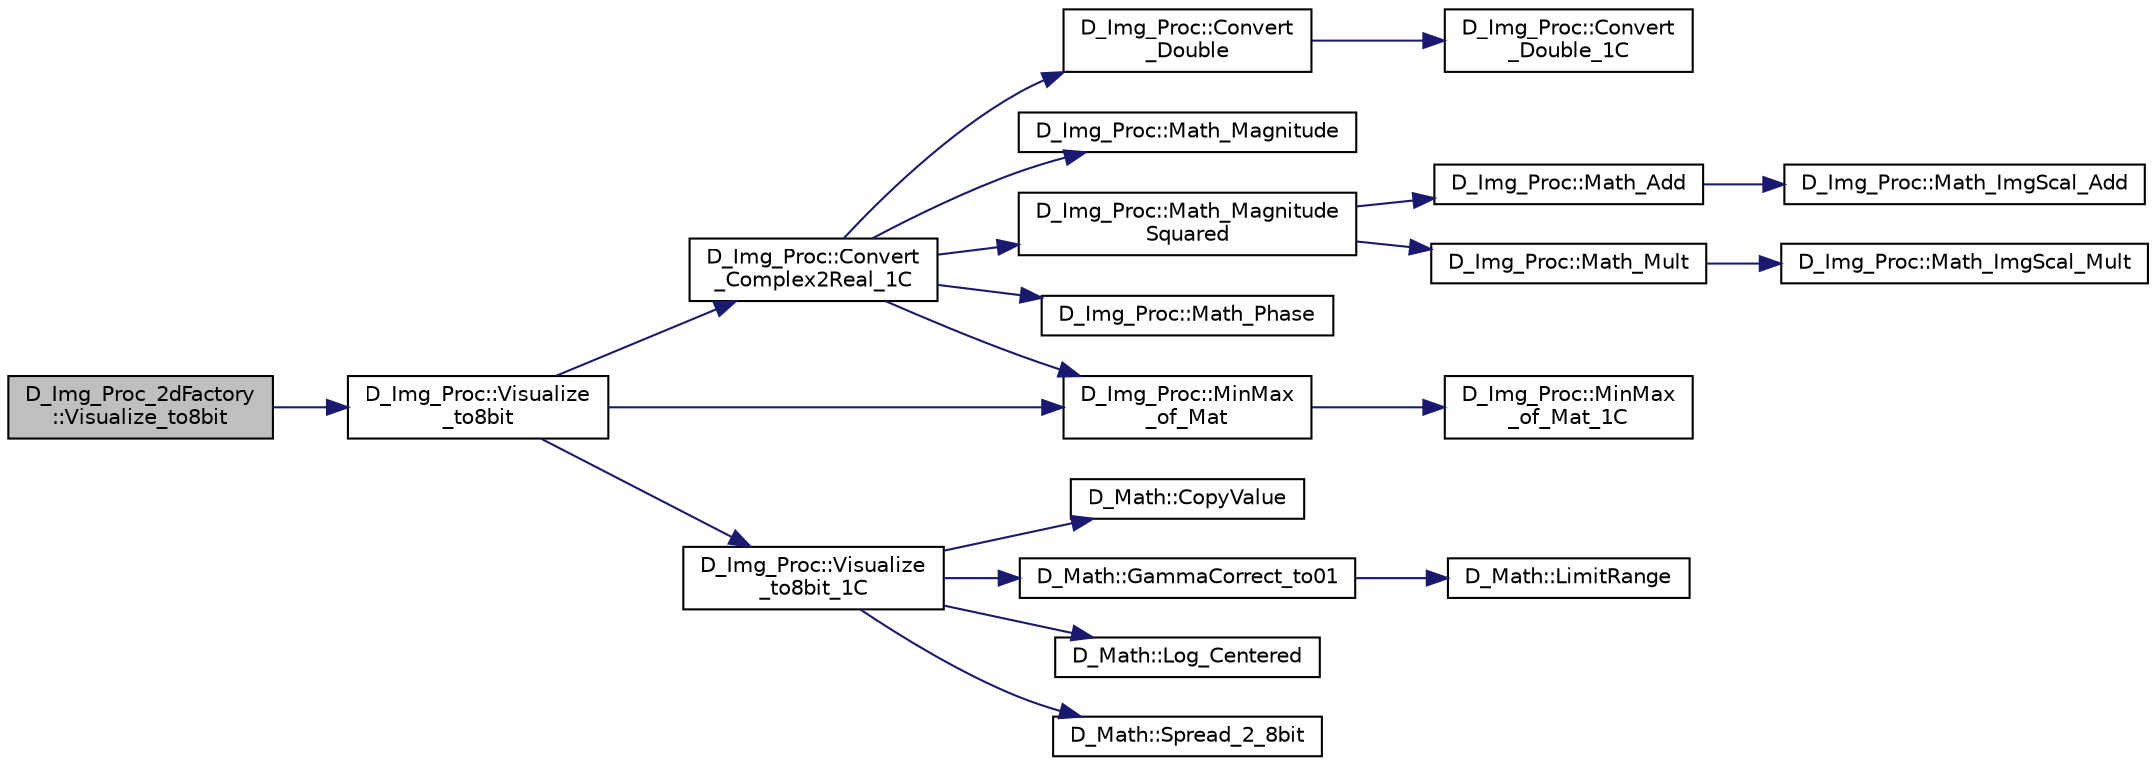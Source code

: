 digraph "D_Img_Proc_2dFactory::Visualize_to8bit"
{
 // LATEX_PDF_SIZE
  edge [fontname="Helvetica",fontsize="10",labelfontname="Helvetica",labelfontsize="10"];
  node [fontname="Helvetica",fontsize="10",shape=record];
  rankdir="LR";
  Node1 [label="D_Img_Proc_2dFactory\l::Visualize_to8bit",height=0.2,width=0.4,color="black", fillcolor="grey75", style="filled", fontcolor="black",tooltip=" "];
  Node1 -> Node2 [color="midnightblue",fontsize="10",style="solid",fontname="Helvetica"];
  Node2 [label="D_Img_Proc::Visualize\l_to8bit",height=0.2,width=0.4,color="black", fillcolor="white", style="filled",URL="$class_d___img___proc.html#ae1397956ae15b4aa10e0790c0141a809",tooltip=" "];
  Node2 -> Node3 [color="midnightblue",fontsize="10",style="solid",fontname="Helvetica"];
  Node3 [label="D_Img_Proc::Convert\l_Complex2Real_1C",height=0.2,width=0.4,color="black", fillcolor="white", style="filled",URL="$class_d___img___proc.html#a89d9a703e9ff67bee747177107d9f2d7",tooltip=" "];
  Node3 -> Node4 [color="midnightblue",fontsize="10",style="solid",fontname="Helvetica"];
  Node4 [label="D_Img_Proc::Convert\l_Double",height=0.2,width=0.4,color="black", fillcolor="white", style="filled",URL="$class_d___img___proc.html#a7b5ab7e8eef3ccccfc105f02f0e1ed7e",tooltip=" "];
  Node4 -> Node5 [color="midnightblue",fontsize="10",style="solid",fontname="Helvetica"];
  Node5 [label="D_Img_Proc::Convert\l_Double_1C",height=0.2,width=0.4,color="black", fillcolor="white", style="filled",URL="$class_d___img___proc.html#a93d59306a4eb6cdd9eae2b1ea10f4cc8",tooltip=" "];
  Node3 -> Node6 [color="midnightblue",fontsize="10",style="solid",fontname="Helvetica"];
  Node6 [label="D_Img_Proc::Math_Magnitude",height=0.2,width=0.4,color="black", fillcolor="white", style="filled",URL="$class_d___img___proc.html#a8a5137b8b00ebe7f5f73046ea3a9f119",tooltip=" "];
  Node3 -> Node7 [color="midnightblue",fontsize="10",style="solid",fontname="Helvetica"];
  Node7 [label="D_Img_Proc::Math_Magnitude\lSquared",height=0.2,width=0.4,color="black", fillcolor="white", style="filled",URL="$class_d___img___proc.html#a50c9da1db9fcfb94d7ca192483d5e28b",tooltip=" "];
  Node7 -> Node8 [color="midnightblue",fontsize="10",style="solid",fontname="Helvetica"];
  Node8 [label="D_Img_Proc::Math_Add",height=0.2,width=0.4,color="black", fillcolor="white", style="filled",URL="$class_d___img___proc.html#a09cd57e48f796a8937eaf75c9c2a524c",tooltip=" "];
  Node8 -> Node9 [color="midnightblue",fontsize="10",style="solid",fontname="Helvetica"];
  Node9 [label="D_Img_Proc::Math_ImgScal_Add",height=0.2,width=0.4,color="black", fillcolor="white", style="filled",URL="$class_d___img___proc.html#a5037f47168c4fd72d42c824e4f2fcead",tooltip=" "];
  Node7 -> Node10 [color="midnightblue",fontsize="10",style="solid",fontname="Helvetica"];
  Node10 [label="D_Img_Proc::Math_Mult",height=0.2,width=0.4,color="black", fillcolor="white", style="filled",URL="$class_d___img___proc.html#a8078ddaee3b615ee187f57fbd160b16b",tooltip=" "];
  Node10 -> Node11 [color="midnightblue",fontsize="10",style="solid",fontname="Helvetica"];
  Node11 [label="D_Img_Proc::Math_ImgScal_Mult",height=0.2,width=0.4,color="black", fillcolor="white", style="filled",URL="$class_d___img___proc.html#a202b13de287a2158ef9f6a0f09bb881c",tooltip=" "];
  Node3 -> Node12 [color="midnightblue",fontsize="10",style="solid",fontname="Helvetica"];
  Node12 [label="D_Img_Proc::Math_Phase",height=0.2,width=0.4,color="black", fillcolor="white", style="filled",URL="$class_d___img___proc.html#a2a183f25b12e937263b77d2346cc6325",tooltip=" "];
  Node3 -> Node13 [color="midnightblue",fontsize="10",style="solid",fontname="Helvetica"];
  Node13 [label="D_Img_Proc::MinMax\l_of_Mat",height=0.2,width=0.4,color="black", fillcolor="white", style="filled",URL="$class_d___img___proc.html#a610c8b5d541644948c3267fedcda5cb7",tooltip=" "];
  Node13 -> Node14 [color="midnightblue",fontsize="10",style="solid",fontname="Helvetica"];
  Node14 [label="D_Img_Proc::MinMax\l_of_Mat_1C",height=0.2,width=0.4,color="black", fillcolor="white", style="filled",URL="$class_d___img___proc.html#ab630a1029be7b20ea6edf45332e733fd",tooltip=" "];
  Node2 -> Node13 [color="midnightblue",fontsize="10",style="solid",fontname="Helvetica"];
  Node2 -> Node15 [color="midnightblue",fontsize="10",style="solid",fontname="Helvetica"];
  Node15 [label="D_Img_Proc::Visualize\l_to8bit_1C",height=0.2,width=0.4,color="black", fillcolor="white", style="filled",URL="$class_d___img___proc.html#ad3001dc1f6399b32ca7f74202dbe8c0f",tooltip=" "];
  Node15 -> Node16 [color="midnightblue",fontsize="10",style="solid",fontname="Helvetica"];
  Node16 [label="D_Math::CopyValue",height=0.2,width=0.4,color="black", fillcolor="white", style="filled",URL="$class_d___math.html#a80aad30e04d2e4d76db55b3e5b2f046d",tooltip=" "];
  Node15 -> Node17 [color="midnightblue",fontsize="10",style="solid",fontname="Helvetica"];
  Node17 [label="D_Math::GammaCorrect_to01",height=0.2,width=0.4,color="black", fillcolor="white", style="filled",URL="$class_d___math.html#aa29552d913cbee157aa4c565c3f6741c",tooltip=" "];
  Node17 -> Node18 [color="midnightblue",fontsize="10",style="solid",fontname="Helvetica"];
  Node18 [label="D_Math::LimitRange",height=0.2,width=0.4,color="black", fillcolor="white", style="filled",URL="$class_d___math.html#aaed73743916e50f064d26a53dfab7d41",tooltip=" "];
  Node15 -> Node19 [color="midnightblue",fontsize="10",style="solid",fontname="Helvetica"];
  Node19 [label="D_Math::Log_Centered",height=0.2,width=0.4,color="black", fillcolor="white", style="filled",URL="$class_d___math.html#a9373d7a2d954d63efc90f1e1a4739a76",tooltip=" "];
  Node15 -> Node20 [color="midnightblue",fontsize="10",style="solid",fontname="Helvetica"];
  Node20 [label="D_Math::Spread_2_8bit",height=0.2,width=0.4,color="black", fillcolor="white", style="filled",URL="$class_d___math.html#af2bc9f1b3eaecc791c26d09176019de9",tooltip=" "];
}
